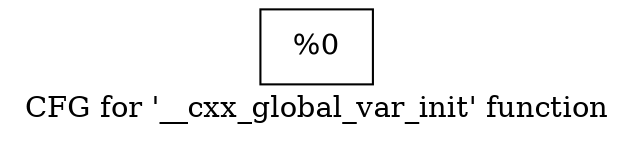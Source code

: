 digraph "CFG for '__cxx_global_var_init' function" {
	label="CFG for '__cxx_global_var_init' function";

	Node0xf0b530 [shape=record,label="{%0}"];
}
